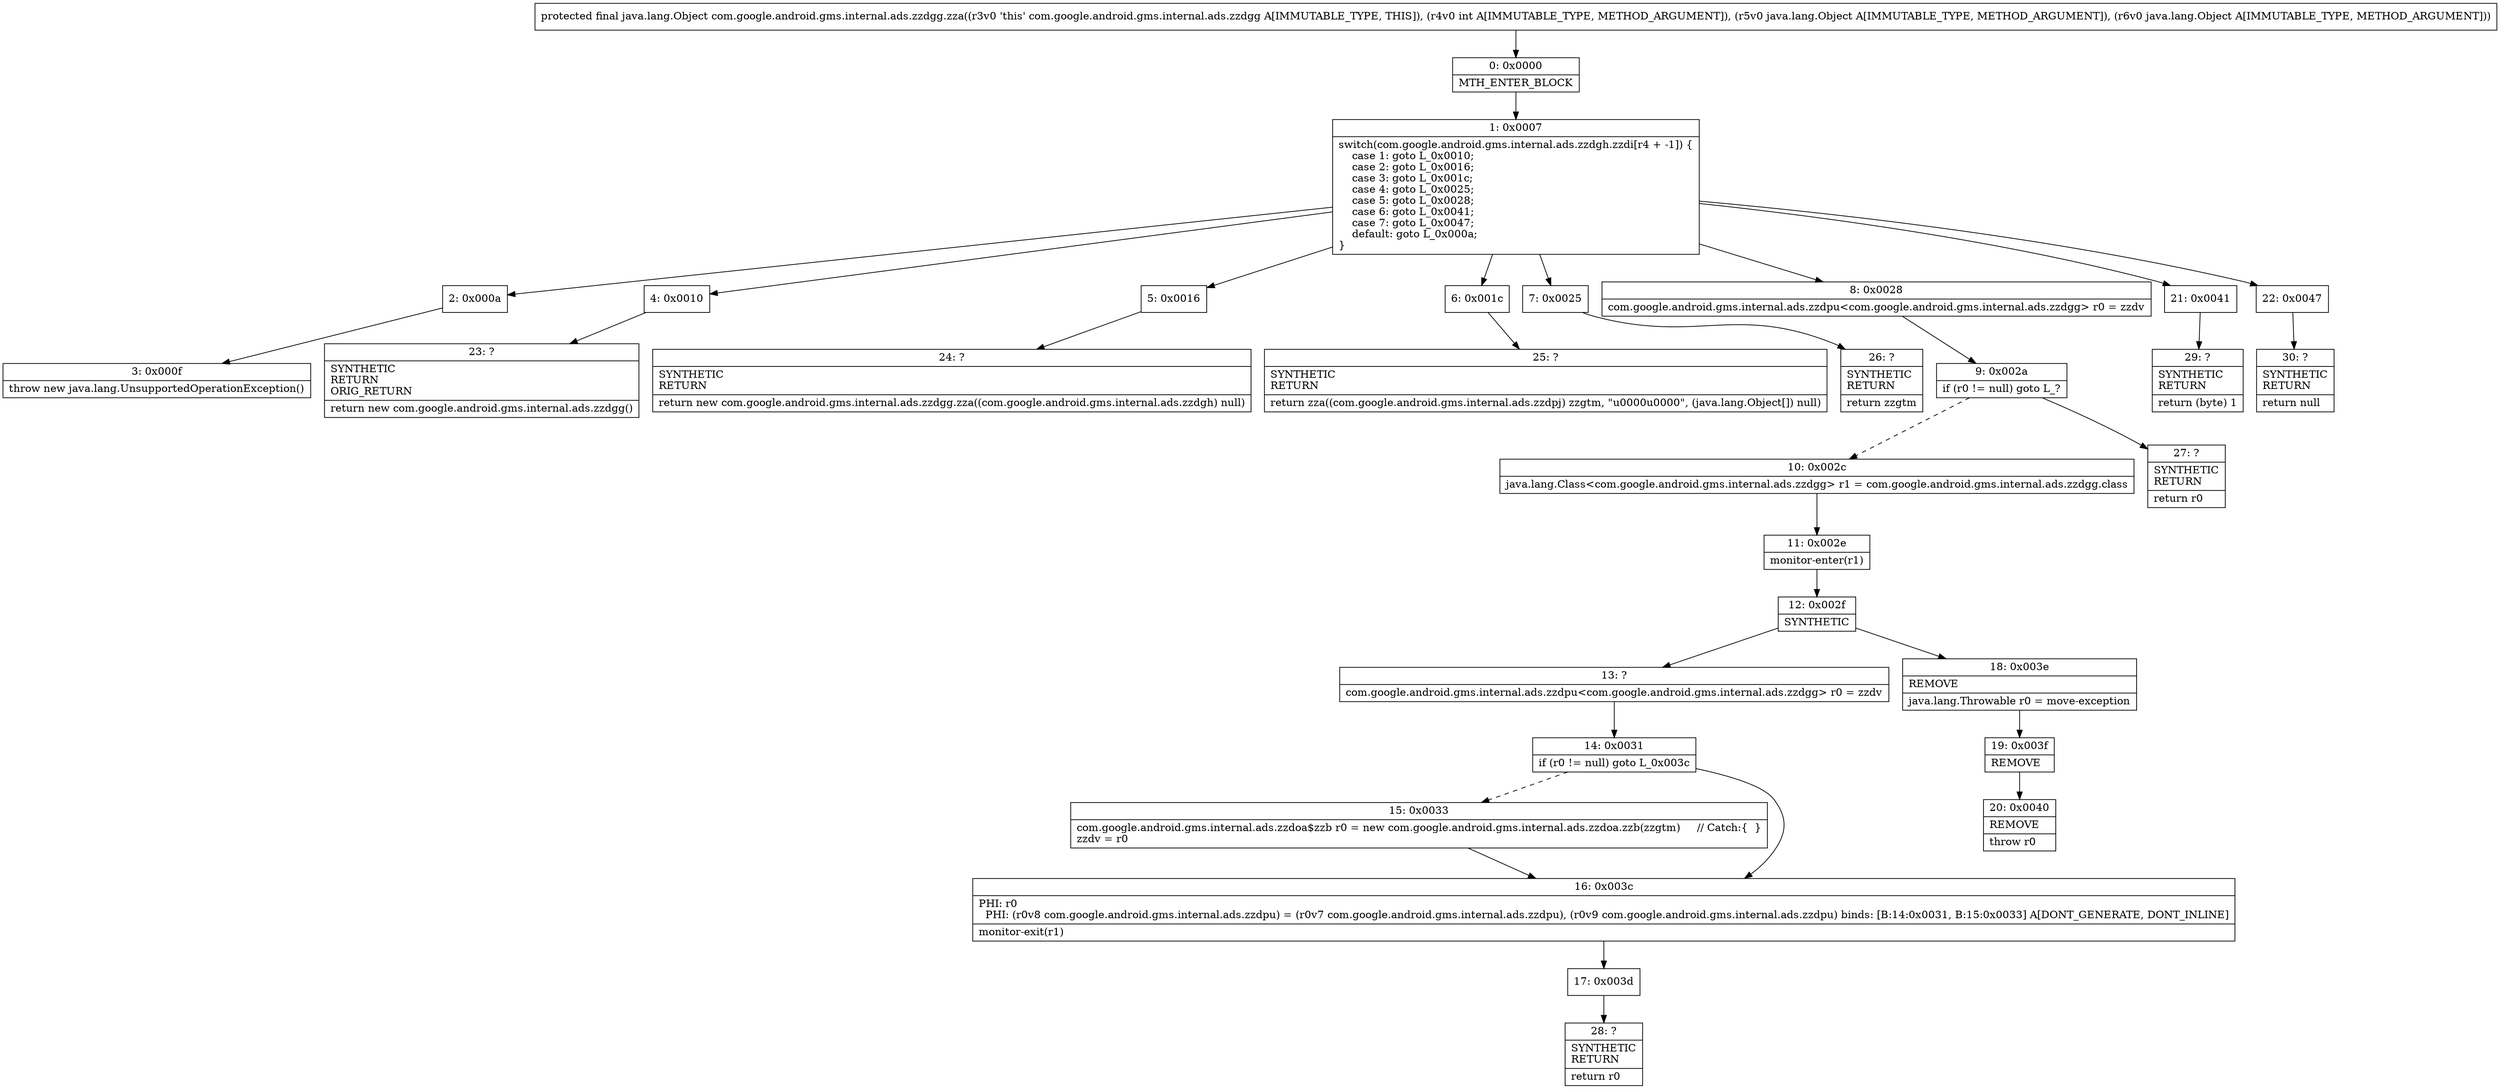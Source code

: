 digraph "CFG forcom.google.android.gms.internal.ads.zzdgg.zza(ILjava\/lang\/Object;Ljava\/lang\/Object;)Ljava\/lang\/Object;" {
Node_0 [shape=record,label="{0\:\ 0x0000|MTH_ENTER_BLOCK\l}"];
Node_1 [shape=record,label="{1\:\ 0x0007|switch(com.google.android.gms.internal.ads.zzdgh.zzdi[r4 + \-1]) \{\l    case 1: goto L_0x0010;\l    case 2: goto L_0x0016;\l    case 3: goto L_0x001c;\l    case 4: goto L_0x0025;\l    case 5: goto L_0x0028;\l    case 6: goto L_0x0041;\l    case 7: goto L_0x0047;\l    default: goto L_0x000a;\l\}\l}"];
Node_2 [shape=record,label="{2\:\ 0x000a}"];
Node_3 [shape=record,label="{3\:\ 0x000f|throw new java.lang.UnsupportedOperationException()\l}"];
Node_4 [shape=record,label="{4\:\ 0x0010}"];
Node_5 [shape=record,label="{5\:\ 0x0016}"];
Node_6 [shape=record,label="{6\:\ 0x001c}"];
Node_7 [shape=record,label="{7\:\ 0x0025}"];
Node_8 [shape=record,label="{8\:\ 0x0028|com.google.android.gms.internal.ads.zzdpu\<com.google.android.gms.internal.ads.zzdgg\> r0 = zzdv\l}"];
Node_9 [shape=record,label="{9\:\ 0x002a|if (r0 != null) goto L_?\l}"];
Node_10 [shape=record,label="{10\:\ 0x002c|java.lang.Class\<com.google.android.gms.internal.ads.zzdgg\> r1 = com.google.android.gms.internal.ads.zzdgg.class\l}"];
Node_11 [shape=record,label="{11\:\ 0x002e|monitor\-enter(r1)\l}"];
Node_12 [shape=record,label="{12\:\ 0x002f|SYNTHETIC\l}"];
Node_13 [shape=record,label="{13\:\ ?|com.google.android.gms.internal.ads.zzdpu\<com.google.android.gms.internal.ads.zzdgg\> r0 = zzdv\l}"];
Node_14 [shape=record,label="{14\:\ 0x0031|if (r0 != null) goto L_0x003c\l}"];
Node_15 [shape=record,label="{15\:\ 0x0033|com.google.android.gms.internal.ads.zzdoa$zzb r0 = new com.google.android.gms.internal.ads.zzdoa.zzb(zzgtm)     \/\/ Catch:\{  \}\lzzdv = r0\l}"];
Node_16 [shape=record,label="{16\:\ 0x003c|PHI: r0 \l  PHI: (r0v8 com.google.android.gms.internal.ads.zzdpu) = (r0v7 com.google.android.gms.internal.ads.zzdpu), (r0v9 com.google.android.gms.internal.ads.zzdpu) binds: [B:14:0x0031, B:15:0x0033] A[DONT_GENERATE, DONT_INLINE]\l|monitor\-exit(r1)\l}"];
Node_17 [shape=record,label="{17\:\ 0x003d}"];
Node_18 [shape=record,label="{18\:\ 0x003e|REMOVE\l|java.lang.Throwable r0 = move\-exception\l}"];
Node_19 [shape=record,label="{19\:\ 0x003f|REMOVE\l}"];
Node_20 [shape=record,label="{20\:\ 0x0040|REMOVE\l|throw r0\l}"];
Node_21 [shape=record,label="{21\:\ 0x0041}"];
Node_22 [shape=record,label="{22\:\ 0x0047}"];
Node_23 [shape=record,label="{23\:\ ?|SYNTHETIC\lRETURN\lORIG_RETURN\l|return new com.google.android.gms.internal.ads.zzdgg()\l}"];
Node_24 [shape=record,label="{24\:\ ?|SYNTHETIC\lRETURN\l|return new com.google.android.gms.internal.ads.zzdgg.zza((com.google.android.gms.internal.ads.zzdgh) null)\l}"];
Node_25 [shape=record,label="{25\:\ ?|SYNTHETIC\lRETURN\l|return zza((com.google.android.gms.internal.ads.zzdpj) zzgtm, \"u0000u0000\", (java.lang.Object[]) null)\l}"];
Node_26 [shape=record,label="{26\:\ ?|SYNTHETIC\lRETURN\l|return zzgtm\l}"];
Node_27 [shape=record,label="{27\:\ ?|SYNTHETIC\lRETURN\l|return r0\l}"];
Node_28 [shape=record,label="{28\:\ ?|SYNTHETIC\lRETURN\l|return r0\l}"];
Node_29 [shape=record,label="{29\:\ ?|SYNTHETIC\lRETURN\l|return (byte) 1\l}"];
Node_30 [shape=record,label="{30\:\ ?|SYNTHETIC\lRETURN\l|return null\l}"];
MethodNode[shape=record,label="{protected final java.lang.Object com.google.android.gms.internal.ads.zzdgg.zza((r3v0 'this' com.google.android.gms.internal.ads.zzdgg A[IMMUTABLE_TYPE, THIS]), (r4v0 int A[IMMUTABLE_TYPE, METHOD_ARGUMENT]), (r5v0 java.lang.Object A[IMMUTABLE_TYPE, METHOD_ARGUMENT]), (r6v0 java.lang.Object A[IMMUTABLE_TYPE, METHOD_ARGUMENT])) }"];
MethodNode -> Node_0;
Node_0 -> Node_1;
Node_1 -> Node_2;
Node_1 -> Node_4;
Node_1 -> Node_5;
Node_1 -> Node_6;
Node_1 -> Node_7;
Node_1 -> Node_8;
Node_1 -> Node_21;
Node_1 -> Node_22;
Node_2 -> Node_3;
Node_4 -> Node_23;
Node_5 -> Node_24;
Node_6 -> Node_25;
Node_7 -> Node_26;
Node_8 -> Node_9;
Node_9 -> Node_10[style=dashed];
Node_9 -> Node_27;
Node_10 -> Node_11;
Node_11 -> Node_12;
Node_12 -> Node_13;
Node_12 -> Node_18;
Node_13 -> Node_14;
Node_14 -> Node_15[style=dashed];
Node_14 -> Node_16;
Node_15 -> Node_16;
Node_16 -> Node_17;
Node_17 -> Node_28;
Node_18 -> Node_19;
Node_19 -> Node_20;
Node_21 -> Node_29;
Node_22 -> Node_30;
}

